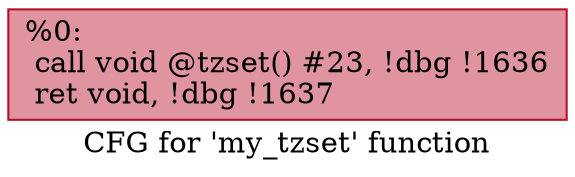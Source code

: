 digraph "CFG for 'my_tzset' function" {
	label="CFG for 'my_tzset' function";

	Node0x18f5ff0 [shape=record,color="#b70d28ff", style=filled, fillcolor="#b70d2870",label="{%0:\l  call void @tzset() #23, !dbg !1636\l  ret void, !dbg !1637\l}"];
}
